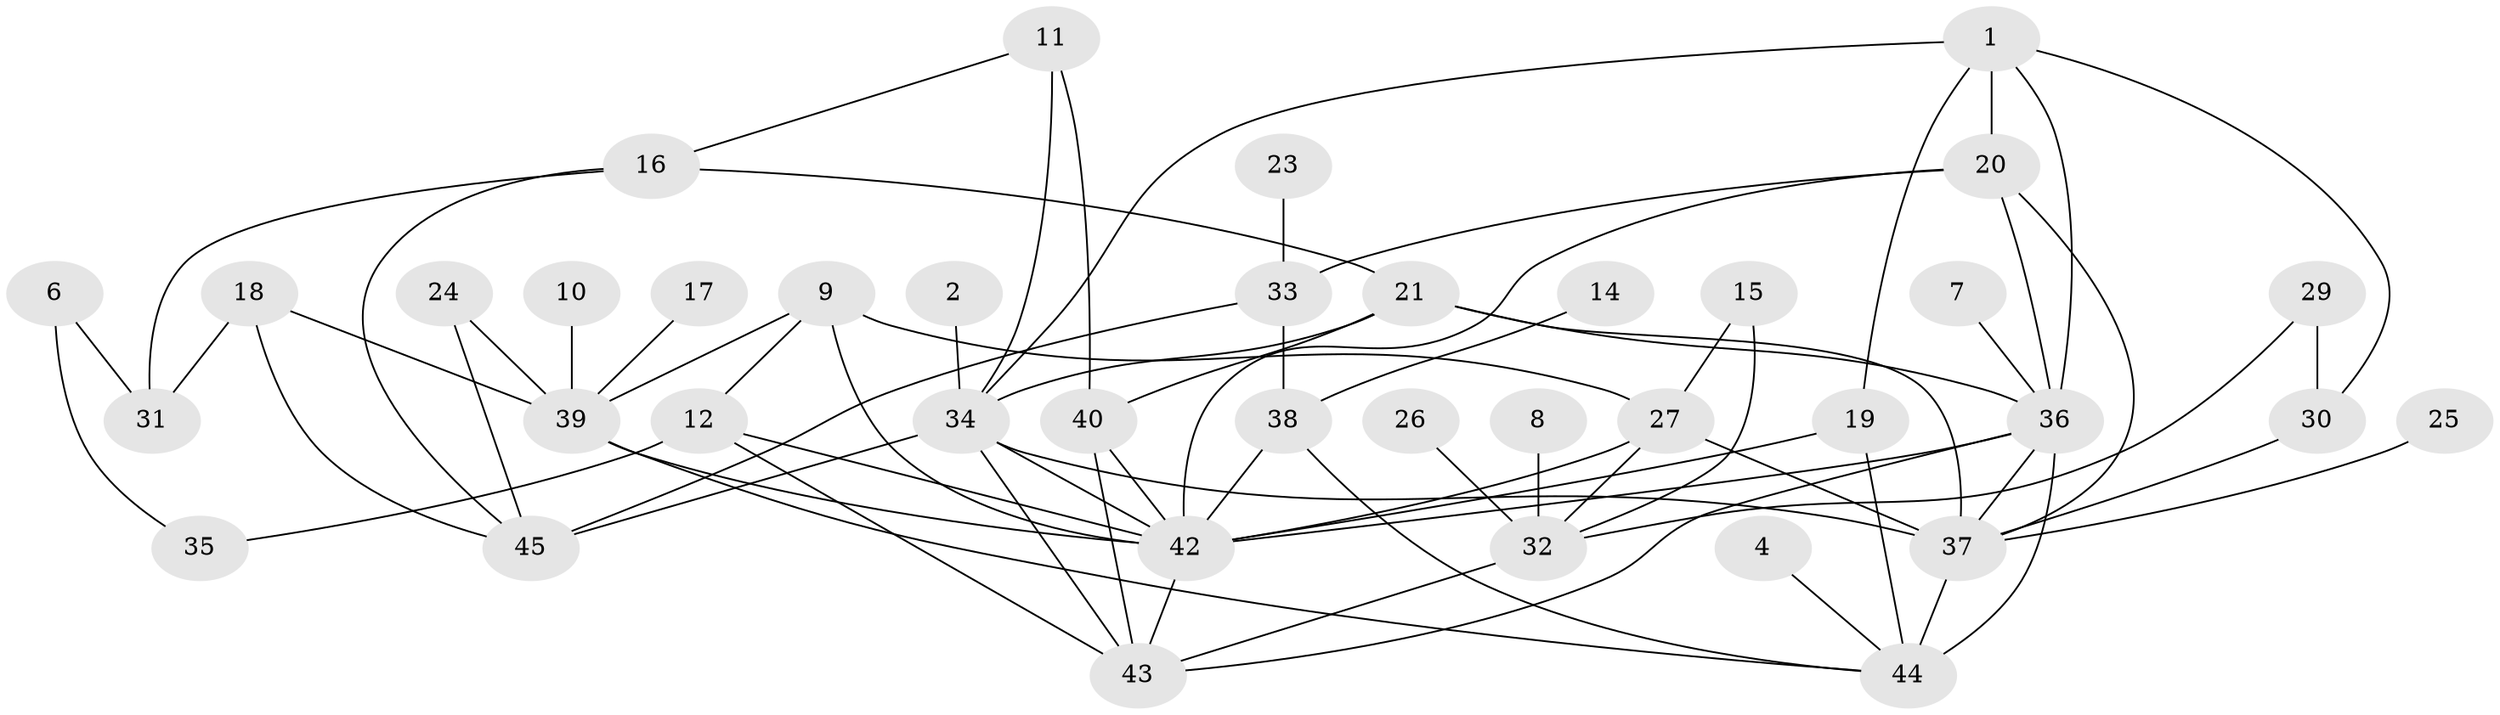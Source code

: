 // original degree distribution, {3: 0.29213483146067415, 2: 0.2247191011235955, 4: 0.16853932584269662, 5: 0.056179775280898875, 1: 0.14606741573033707, 0: 0.06741573033707865, 6: 0.02247191011235955, 7: 0.02247191011235955}
// Generated by graph-tools (version 1.1) at 2025/25/03/09/25 03:25:13]
// undirected, 39 vertices, 72 edges
graph export_dot {
graph [start="1"]
  node [color=gray90,style=filled];
  1;
  2;
  4;
  6;
  7;
  8;
  9;
  10;
  11;
  12;
  14;
  15;
  16;
  17;
  18;
  19;
  20;
  21;
  23;
  24;
  25;
  26;
  27;
  29;
  30;
  31;
  32;
  33;
  34;
  35;
  36;
  37;
  38;
  39;
  40;
  42;
  43;
  44;
  45;
  1 -- 19 [weight=1.0];
  1 -- 20 [weight=1.0];
  1 -- 30 [weight=1.0];
  1 -- 34 [weight=1.0];
  1 -- 36 [weight=1.0];
  2 -- 34 [weight=1.0];
  4 -- 44 [weight=1.0];
  6 -- 31 [weight=1.0];
  6 -- 35 [weight=1.0];
  7 -- 36 [weight=1.0];
  8 -- 32 [weight=1.0];
  9 -- 12 [weight=1.0];
  9 -- 27 [weight=1.0];
  9 -- 39 [weight=1.0];
  9 -- 42 [weight=1.0];
  10 -- 39 [weight=1.0];
  11 -- 16 [weight=1.0];
  11 -- 34 [weight=1.0];
  11 -- 40 [weight=1.0];
  12 -- 35 [weight=1.0];
  12 -- 42 [weight=1.0];
  12 -- 43 [weight=2.0];
  14 -- 38 [weight=1.0];
  15 -- 27 [weight=1.0];
  15 -- 32 [weight=1.0];
  16 -- 21 [weight=1.0];
  16 -- 31 [weight=1.0];
  16 -- 45 [weight=1.0];
  17 -- 39 [weight=1.0];
  18 -- 31 [weight=1.0];
  18 -- 39 [weight=1.0];
  18 -- 45 [weight=1.0];
  19 -- 42 [weight=1.0];
  19 -- 44 [weight=1.0];
  20 -- 33 [weight=1.0];
  20 -- 36 [weight=1.0];
  20 -- 37 [weight=1.0];
  20 -- 42 [weight=1.0];
  21 -- 34 [weight=1.0];
  21 -- 36 [weight=1.0];
  21 -- 37 [weight=1.0];
  21 -- 40 [weight=1.0];
  23 -- 33 [weight=1.0];
  24 -- 39 [weight=1.0];
  24 -- 45 [weight=1.0];
  25 -- 37 [weight=1.0];
  26 -- 32 [weight=1.0];
  27 -- 32 [weight=1.0];
  27 -- 37 [weight=1.0];
  27 -- 42 [weight=1.0];
  29 -- 30 [weight=1.0];
  29 -- 32 [weight=1.0];
  30 -- 37 [weight=1.0];
  32 -- 43 [weight=2.0];
  33 -- 38 [weight=1.0];
  33 -- 45 [weight=1.0];
  34 -- 37 [weight=1.0];
  34 -- 42 [weight=1.0];
  34 -- 43 [weight=1.0];
  34 -- 45 [weight=2.0];
  36 -- 37 [weight=1.0];
  36 -- 42 [weight=1.0];
  36 -- 43 [weight=1.0];
  36 -- 44 [weight=1.0];
  37 -- 44 [weight=3.0];
  38 -- 42 [weight=1.0];
  38 -- 44 [weight=1.0];
  39 -- 42 [weight=1.0];
  39 -- 44 [weight=1.0];
  40 -- 42 [weight=1.0];
  40 -- 43 [weight=1.0];
  42 -- 43 [weight=1.0];
}
